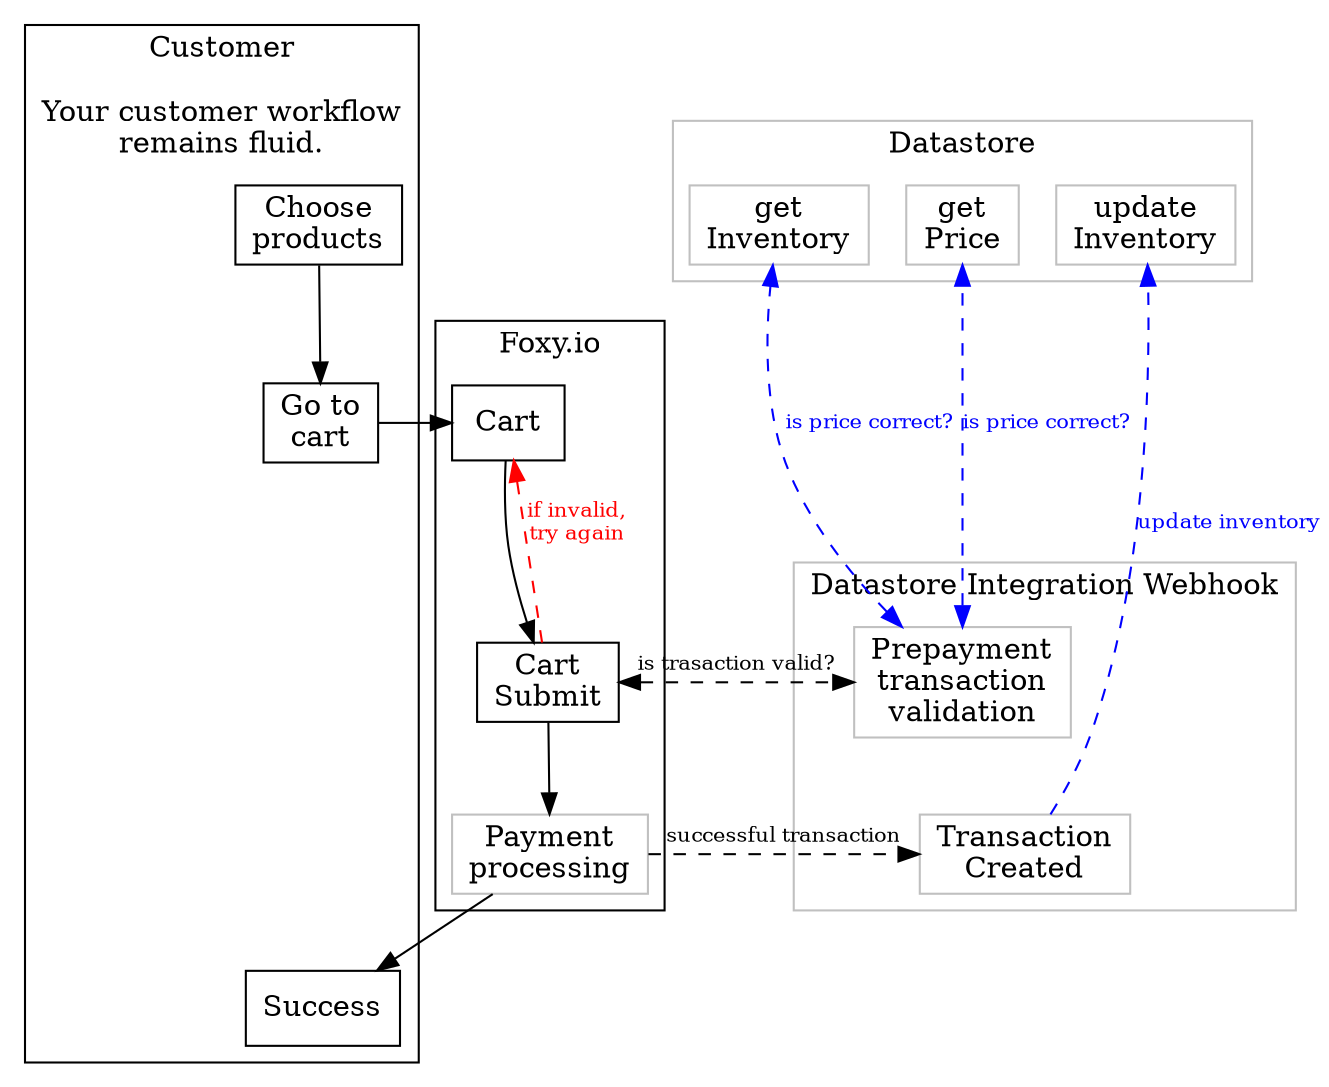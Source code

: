 digraph G {
  node [shape = box];
  newrank=true;
  rankdir=TB;
  

  subgraph clusterCustomer {
    label="Customer\n\nYour customer workflow\nremains fluid.";
    chooseProduct[label="Choose\nproducts"];
    goToCart[label="Go to\ncart"];
    success[label="Success"];
    goToCart->success[style=invis];
  }

  subgraph clusterFoxy {
    label="Foxy.io";
    cart[label="Cart"];
    cartSubmit[label="Cart\nSubmit"];
    cartProcess[label="Payment\nprocessing", color="gray"];
  }

  subgraph clusterWebhook {
    label="Datastore Integration Webhook";
    color="gray";
    prepaymentValidation[label="Prepayment\ntransaction\nvalidation", color="gray"];
    transactionCreated[label="Transaction\nCreated", color="gray"];

    prepaymentValidation->transactionCreated[style=invis];
  }

  subgraph clusterDatastore {
    label="Datastore";
    color="gray";
    getInventory[label="get\nInventory", color="gray"];
    getPrice[label="get\nPrice", color="gray"];
    updateInventory[label="update\nInventory", color="gray"];
  }

chooseProduct->goToCart;

goToCart->cart;

cart->cartSubmit;

cartSubmit->prepaymentValidation[dir="both"; label="is trasaction valid?"; style="dashed", fontsize="10px"];

cartSubmit->cartProcess;

cartProcess->transactionCreated[label="successful transaction"; style="dashed", fontsize="10px"];

prepaymentValidation->getPrice[dir="both"; label="is price correct?", style="dashed", color=blue; fontcolor=blue; fontsize="10px"];
prepaymentValidation->getInventory[dir="both"; label="is price correct?", style="dashed", color=blue; fontcolor=blue; fontsize="10px"];
transactionCreated->updateInventory[label="update inventory", style="dashed", color=blue; fontcolor=blue; fontsize="10px"];

cartProcess->success;
cartSubmit->cart[label="if invalid,\ntry again", fontsize="10px", color="red", style="dashed", fontcolor=red];

{rank=same;
  goToCart; cart;
}

{rank=same;
  cartSubmit; prepaymentValidation;
}

{rank=same;
  cartProcess; transactionCreated;
}

{rank=same;
chooseProduct; getInventory; updateInventory; getPrice
}

}
